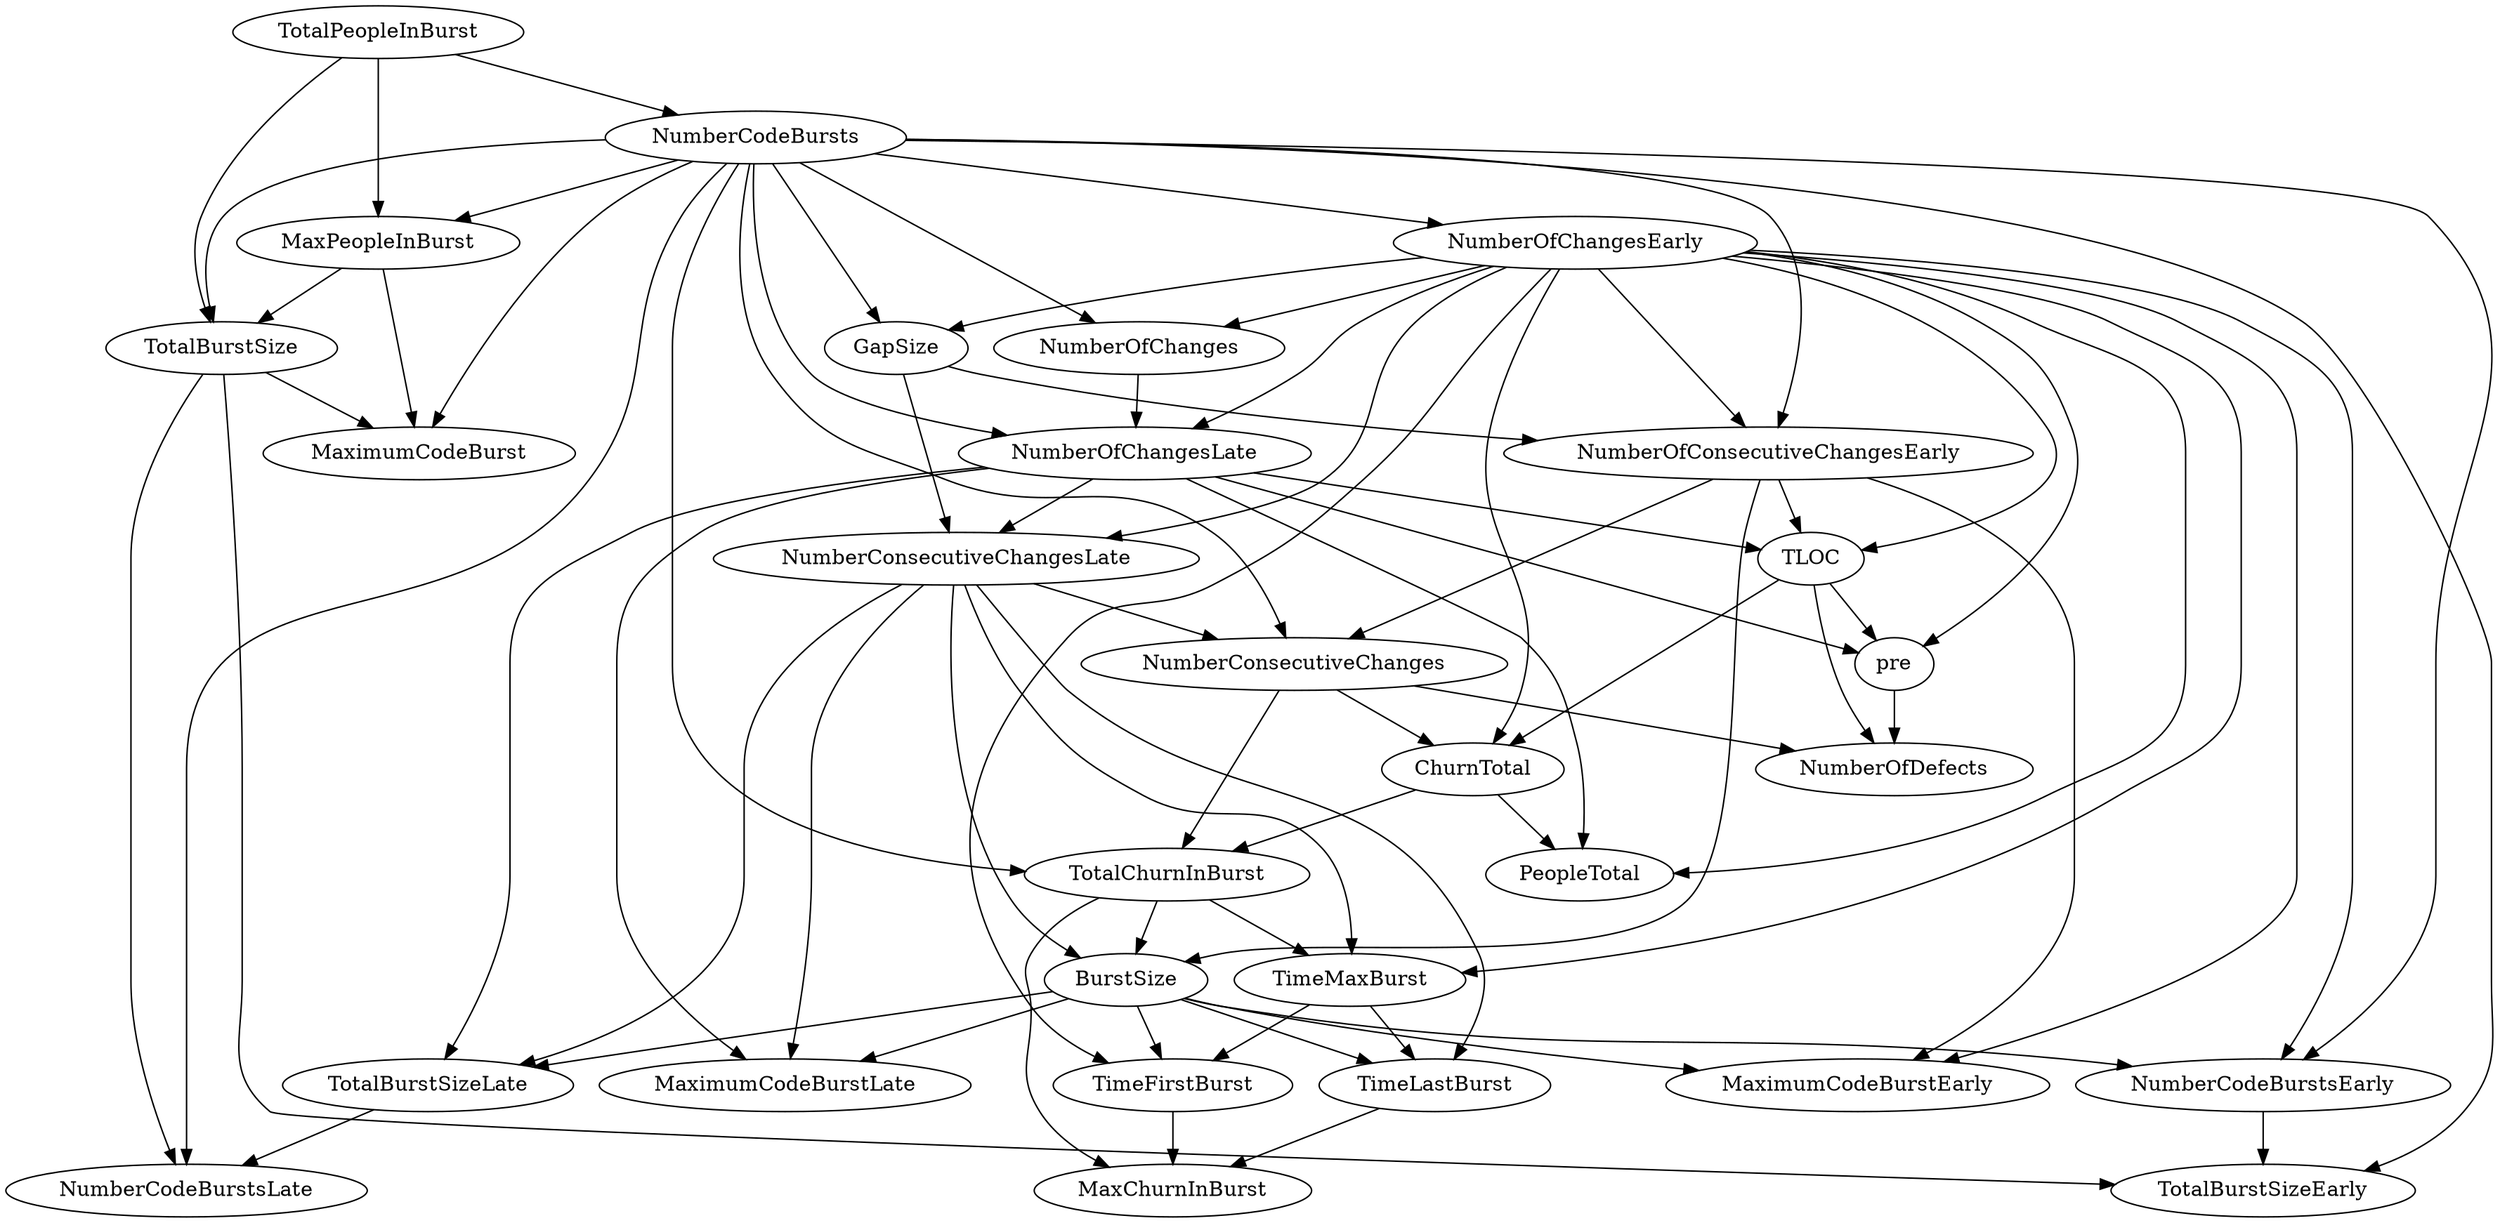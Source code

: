 digraph {
   TotalPeopleInBurst;
   MaximumCodeBurstLate;
   NumberOfChanges;
   MaxPeopleInBurst;
   TotalBurstSizeLate;
   NumberCodeBurstsLate;
   NumberOfChangesLate;
   NumberOfChangesEarly;
   MaxChurnInBurst;
   MaximumCodeBurstEarly;
   NumberCodeBurstsEarly;
   TimeFirstBurst;
   TotalChurnInBurst;
   ChurnTotal;
   MaximumCodeBurst;
   NumberOfConsecutiveChangesEarly;
   NumberConsecutiveChangesLate;
   TotalBurstSizeEarly;
   TotalBurstSize;
   TimeMaxBurst;
   NumberConsecutiveChanges;
   TimeLastBurst;
   NumberCodeBursts;
   PeopleTotal;
   pre;
   NumberOfDefects;
   TLOC;
   GapSize;
   BurstSize;
   TotalPeopleInBurst -> MaxPeopleInBurst;
   TotalPeopleInBurst -> TotalBurstSize;
   TotalPeopleInBurst -> NumberCodeBursts;
   NumberOfChanges -> NumberOfChangesLate;
   MaxPeopleInBurst -> MaximumCodeBurst;
   MaxPeopleInBurst -> TotalBurstSize;
   TotalBurstSizeLate -> NumberCodeBurstsLate;
   NumberOfChangesLate -> MaximumCodeBurstLate;
   NumberOfChangesLate -> TotalBurstSizeLate;
   NumberOfChangesLate -> NumberConsecutiveChangesLate;
   NumberOfChangesLate -> PeopleTotal;
   NumberOfChangesLate -> pre;
   NumberOfChangesLate -> TLOC;
   NumberOfChangesEarly -> NumberOfChanges;
   NumberOfChangesEarly -> NumberOfChangesLate;
   NumberOfChangesEarly -> MaximumCodeBurstEarly;
   NumberOfChangesEarly -> NumberCodeBurstsEarly;
   NumberOfChangesEarly -> TimeFirstBurst;
   NumberOfChangesEarly -> ChurnTotal;
   NumberOfChangesEarly -> NumberOfConsecutiveChangesEarly;
   NumberOfChangesEarly -> NumberConsecutiveChangesLate;
   NumberOfChangesEarly -> TimeMaxBurst;
   NumberOfChangesEarly -> PeopleTotal;
   NumberOfChangesEarly -> pre;
   NumberOfChangesEarly -> TLOC;
   NumberOfChangesEarly -> GapSize;
   NumberCodeBurstsEarly -> TotalBurstSizeEarly;
   TimeFirstBurst -> MaxChurnInBurst;
   TotalChurnInBurst -> MaxChurnInBurst;
   TotalChurnInBurst -> TimeMaxBurst;
   TotalChurnInBurst -> BurstSize;
   ChurnTotal -> TotalChurnInBurst;
   ChurnTotal -> PeopleTotal;
   NumberOfConsecutiveChangesEarly -> MaximumCodeBurstEarly;
   NumberOfConsecutiveChangesEarly -> NumberConsecutiveChanges;
   NumberOfConsecutiveChangesEarly -> TLOC;
   NumberOfConsecutiveChangesEarly -> BurstSize;
   NumberConsecutiveChangesLate -> MaximumCodeBurstLate;
   NumberConsecutiveChangesLate -> TotalBurstSizeLate;
   NumberConsecutiveChangesLate -> TimeMaxBurst;
   NumberConsecutiveChangesLate -> NumberConsecutiveChanges;
   NumberConsecutiveChangesLate -> TimeLastBurst;
   NumberConsecutiveChangesLate -> BurstSize;
   TotalBurstSize -> NumberCodeBurstsLate;
   TotalBurstSize -> MaximumCodeBurst;
   TotalBurstSize -> TotalBurstSizeEarly;
   TimeMaxBurst -> TimeFirstBurst;
   TimeMaxBurst -> TimeLastBurst;
   NumberConsecutiveChanges -> TotalChurnInBurst;
   NumberConsecutiveChanges -> ChurnTotal;
   NumberConsecutiveChanges -> NumberOfDefects;
   TimeLastBurst -> MaxChurnInBurst;
   NumberCodeBursts -> NumberOfChanges;
   NumberCodeBursts -> MaxPeopleInBurst;
   NumberCodeBursts -> NumberCodeBurstsLate;
   NumberCodeBursts -> NumberOfChangesLate;
   NumberCodeBursts -> NumberOfChangesEarly;
   NumberCodeBursts -> NumberCodeBurstsEarly;
   NumberCodeBursts -> TotalChurnInBurst;
   NumberCodeBursts -> MaximumCodeBurst;
   NumberCodeBursts -> NumberOfConsecutiveChangesEarly;
   NumberCodeBursts -> TotalBurstSizeEarly;
   NumberCodeBursts -> TotalBurstSize;
   NumberCodeBursts -> NumberConsecutiveChanges;
   NumberCodeBursts -> GapSize;
   pre -> NumberOfDefects;
   TLOC -> ChurnTotal;
   TLOC -> pre;
   TLOC -> NumberOfDefects;
   GapSize -> NumberOfConsecutiveChangesEarly;
   GapSize -> NumberConsecutiveChangesLate;
   BurstSize -> MaximumCodeBurstLate;
   BurstSize -> TotalBurstSizeLate;
   BurstSize -> MaximumCodeBurstEarly;
   BurstSize -> NumberCodeBurstsEarly;
   BurstSize -> TimeFirstBurst;
   BurstSize -> TimeLastBurst;
}
